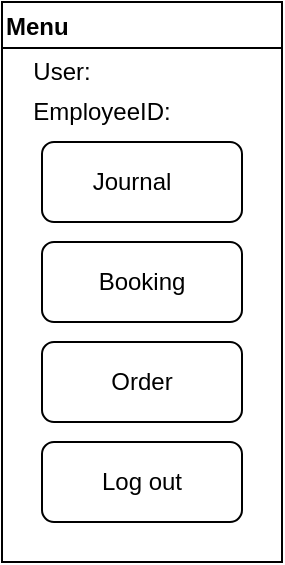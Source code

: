 <mxfile version="15.4.0" type="device"><diagram id="hbHNoG1Y9Z8RANO8F9ol" name="Sida-1"><mxGraphModel dx="1178" dy="676" grid="1" gridSize="10" guides="1" tooltips="1" connect="1" arrows="1" fold="1" page="1" pageScale="1" pageWidth="827" pageHeight="1169" math="0" shadow="0"><root><mxCell id="0"/><mxCell id="1" parent="0"/><mxCell id="NUwhk4hwYwTclHytm7dI-1" value="Menu" style="swimlane;align=left;" vertex="1" parent="1"><mxGeometry x="70" y="170" width="140" height="280" as="geometry"/></mxCell><mxCell id="NUwhk4hwYwTclHytm7dI-4" value="" style="rounded=1;whiteSpace=wrap;html=1;align=left;" vertex="1" parent="NUwhk4hwYwTclHytm7dI-1"><mxGeometry x="20" y="70" width="100" height="40" as="geometry"/></mxCell><mxCell id="NUwhk4hwYwTclHytm7dI-5" value="Journal" style="text;html=1;strokeColor=none;fillColor=none;align=center;verticalAlign=middle;whiteSpace=wrap;rounded=0;" vertex="1" parent="NUwhk4hwYwTclHytm7dI-1"><mxGeometry x="30" y="80" width="70" height="20" as="geometry"/></mxCell><mxCell id="NUwhk4hwYwTclHytm7dI-10" value="" style="rounded=1;whiteSpace=wrap;html=1;align=left;" vertex="1" parent="NUwhk4hwYwTclHytm7dI-1"><mxGeometry x="20" y="120" width="100" height="40" as="geometry"/></mxCell><mxCell id="NUwhk4hwYwTclHytm7dI-11" value="Booking" style="text;html=1;strokeColor=none;fillColor=none;align=center;verticalAlign=middle;whiteSpace=wrap;rounded=0;" vertex="1" parent="NUwhk4hwYwTclHytm7dI-1"><mxGeometry x="40" y="130" width="60" height="20" as="geometry"/></mxCell><mxCell id="NUwhk4hwYwTclHytm7dI-12" value="" style="rounded=1;whiteSpace=wrap;html=1;align=left;" vertex="1" parent="NUwhk4hwYwTclHytm7dI-1"><mxGeometry x="20" y="170" width="100" height="40" as="geometry"/></mxCell><mxCell id="NUwhk4hwYwTclHytm7dI-13" value="Order" style="text;html=1;strokeColor=none;fillColor=none;align=center;verticalAlign=middle;whiteSpace=wrap;rounded=0;" vertex="1" parent="NUwhk4hwYwTclHytm7dI-1"><mxGeometry x="40" y="180" width="60" height="20" as="geometry"/></mxCell><mxCell id="NUwhk4hwYwTclHytm7dI-14" value="" style="rounded=1;whiteSpace=wrap;html=1;align=left;" vertex="1" parent="NUwhk4hwYwTclHytm7dI-1"><mxGeometry x="20" y="220" width="100" height="40" as="geometry"/></mxCell><mxCell id="NUwhk4hwYwTclHytm7dI-15" value="Log out" style="text;html=1;strokeColor=none;fillColor=none;align=center;verticalAlign=middle;whiteSpace=wrap;rounded=0;" vertex="1" parent="NUwhk4hwYwTclHytm7dI-1"><mxGeometry x="40" y="230" width="60" height="20" as="geometry"/></mxCell><mxCell id="NUwhk4hwYwTclHytm7dI-23" value="User:" style="text;html=1;strokeColor=none;fillColor=none;align=center;verticalAlign=middle;whiteSpace=wrap;rounded=0;" vertex="1" parent="NUwhk4hwYwTclHytm7dI-1"><mxGeometry y="30" width="60" height="10" as="geometry"/></mxCell><mxCell id="NUwhk4hwYwTclHytm7dI-24" value="EmployeeID:" style="text;html=1;strokeColor=none;fillColor=none;align=center;verticalAlign=middle;whiteSpace=wrap;rounded=0;" vertex="1" parent="NUwhk4hwYwTclHytm7dI-1"><mxGeometry x="20" y="50" width="60" height="10" as="geometry"/></mxCell></root></mxGraphModel></diagram></mxfile>